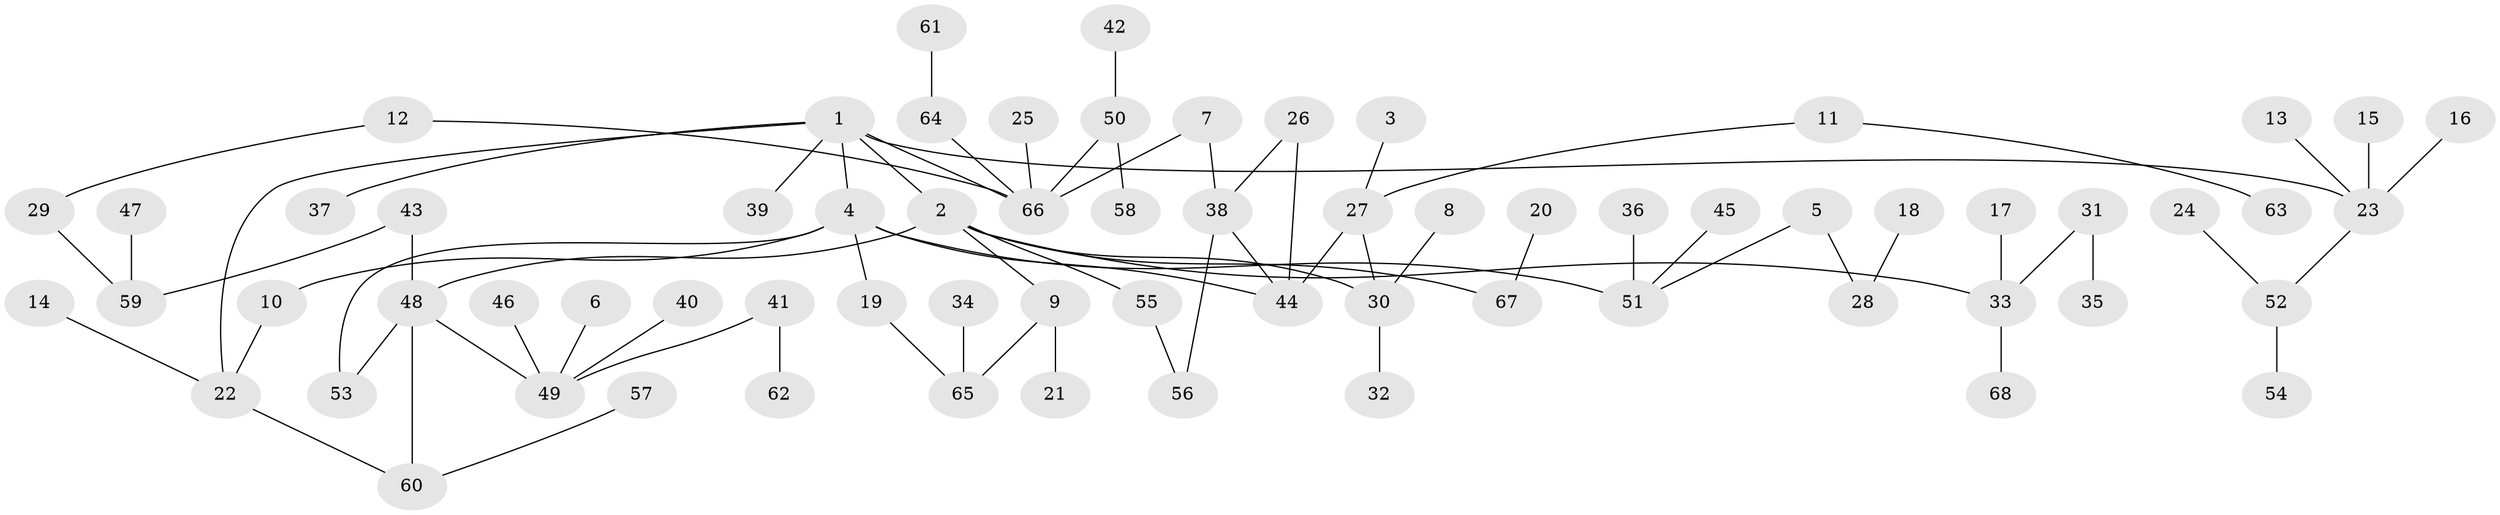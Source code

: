 // original degree distribution, {6: 0.04411764705882353, 7: 0.014705882352941176, 5: 0.022058823529411766, 4: 0.051470588235294115, 3: 0.13970588235294118, 1: 0.4117647058823529, 2: 0.3161764705882353}
// Generated by graph-tools (version 1.1) at 2025/49/03/09/25 03:49:25]
// undirected, 68 vertices, 76 edges
graph export_dot {
graph [start="1"]
  node [color=gray90,style=filled];
  1;
  2;
  3;
  4;
  5;
  6;
  7;
  8;
  9;
  10;
  11;
  12;
  13;
  14;
  15;
  16;
  17;
  18;
  19;
  20;
  21;
  22;
  23;
  24;
  25;
  26;
  27;
  28;
  29;
  30;
  31;
  32;
  33;
  34;
  35;
  36;
  37;
  38;
  39;
  40;
  41;
  42;
  43;
  44;
  45;
  46;
  47;
  48;
  49;
  50;
  51;
  52;
  53;
  54;
  55;
  56;
  57;
  58;
  59;
  60;
  61;
  62;
  63;
  64;
  65;
  66;
  67;
  68;
  1 -- 2 [weight=1.0];
  1 -- 4 [weight=1.0];
  1 -- 22 [weight=1.0];
  1 -- 23 [weight=1.0];
  1 -- 37 [weight=1.0];
  1 -- 39 [weight=1.0];
  1 -- 66 [weight=1.0];
  2 -- 9 [weight=1.0];
  2 -- 30 [weight=1.0];
  2 -- 33 [weight=1.0];
  2 -- 48 [weight=1.0];
  2 -- 55 [weight=1.0];
  2 -- 67 [weight=1.0];
  3 -- 27 [weight=1.0];
  4 -- 10 [weight=1.0];
  4 -- 19 [weight=2.0];
  4 -- 44 [weight=1.0];
  4 -- 51 [weight=1.0];
  4 -- 53 [weight=1.0];
  5 -- 28 [weight=1.0];
  5 -- 51 [weight=1.0];
  6 -- 49 [weight=1.0];
  7 -- 38 [weight=1.0];
  7 -- 66 [weight=1.0];
  8 -- 30 [weight=1.0];
  9 -- 21 [weight=1.0];
  9 -- 65 [weight=1.0];
  10 -- 22 [weight=1.0];
  11 -- 27 [weight=1.0];
  11 -- 63 [weight=1.0];
  12 -- 29 [weight=1.0];
  12 -- 66 [weight=1.0];
  13 -- 23 [weight=1.0];
  14 -- 22 [weight=1.0];
  15 -- 23 [weight=1.0];
  16 -- 23 [weight=1.0];
  17 -- 33 [weight=1.0];
  18 -- 28 [weight=1.0];
  19 -- 65 [weight=1.0];
  20 -- 67 [weight=1.0];
  22 -- 60 [weight=1.0];
  23 -- 52 [weight=1.0];
  24 -- 52 [weight=1.0];
  25 -- 66 [weight=1.0];
  26 -- 38 [weight=1.0];
  26 -- 44 [weight=1.0];
  27 -- 30 [weight=1.0];
  27 -- 44 [weight=1.0];
  29 -- 59 [weight=1.0];
  30 -- 32 [weight=1.0];
  31 -- 33 [weight=1.0];
  31 -- 35 [weight=1.0];
  33 -- 68 [weight=1.0];
  34 -- 65 [weight=1.0];
  36 -- 51 [weight=1.0];
  38 -- 44 [weight=1.0];
  38 -- 56 [weight=1.0];
  40 -- 49 [weight=1.0];
  41 -- 49 [weight=1.0];
  41 -- 62 [weight=1.0];
  42 -- 50 [weight=1.0];
  43 -- 48 [weight=1.0];
  43 -- 59 [weight=1.0];
  45 -- 51 [weight=1.0];
  46 -- 49 [weight=1.0];
  47 -- 59 [weight=1.0];
  48 -- 49 [weight=1.0];
  48 -- 53 [weight=1.0];
  48 -- 60 [weight=1.0];
  50 -- 58 [weight=1.0];
  50 -- 66 [weight=1.0];
  52 -- 54 [weight=1.0];
  55 -- 56 [weight=1.0];
  57 -- 60 [weight=1.0];
  61 -- 64 [weight=1.0];
  64 -- 66 [weight=1.0];
}
